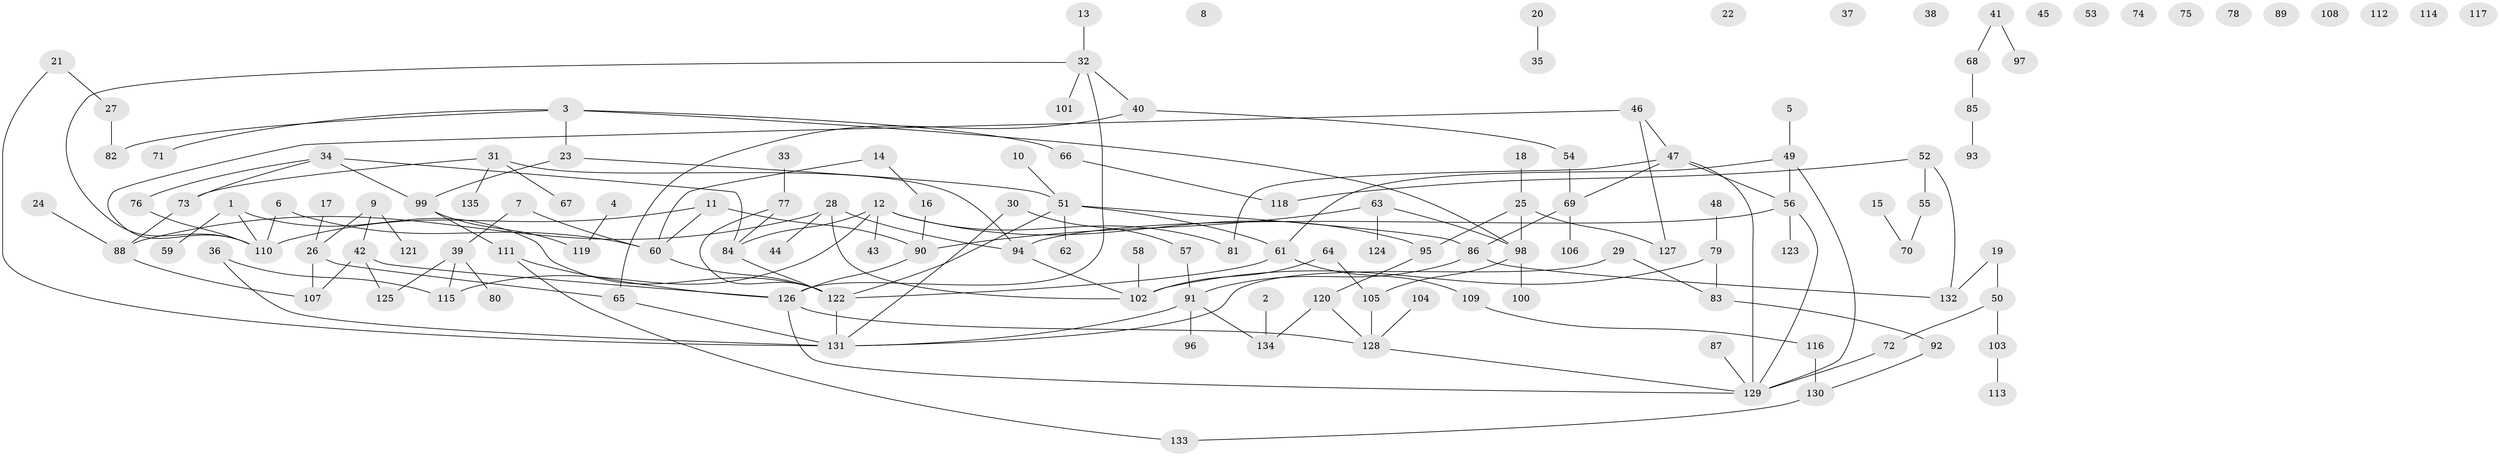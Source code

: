 // Generated by graph-tools (version 1.1) at 2025/33/03/09/25 02:33:51]
// undirected, 135 vertices, 160 edges
graph export_dot {
graph [start="1"]
  node [color=gray90,style=filled];
  1;
  2;
  3;
  4;
  5;
  6;
  7;
  8;
  9;
  10;
  11;
  12;
  13;
  14;
  15;
  16;
  17;
  18;
  19;
  20;
  21;
  22;
  23;
  24;
  25;
  26;
  27;
  28;
  29;
  30;
  31;
  32;
  33;
  34;
  35;
  36;
  37;
  38;
  39;
  40;
  41;
  42;
  43;
  44;
  45;
  46;
  47;
  48;
  49;
  50;
  51;
  52;
  53;
  54;
  55;
  56;
  57;
  58;
  59;
  60;
  61;
  62;
  63;
  64;
  65;
  66;
  67;
  68;
  69;
  70;
  71;
  72;
  73;
  74;
  75;
  76;
  77;
  78;
  79;
  80;
  81;
  82;
  83;
  84;
  85;
  86;
  87;
  88;
  89;
  90;
  91;
  92;
  93;
  94;
  95;
  96;
  97;
  98;
  99;
  100;
  101;
  102;
  103;
  104;
  105;
  106;
  107;
  108;
  109;
  110;
  111;
  112;
  113;
  114;
  115;
  116;
  117;
  118;
  119;
  120;
  121;
  122;
  123;
  124;
  125;
  126;
  127;
  128;
  129;
  130;
  131;
  132;
  133;
  134;
  135;
  1 -- 59;
  1 -- 110;
  1 -- 122;
  2 -- 134;
  3 -- 23;
  3 -- 66;
  3 -- 71;
  3 -- 82;
  3 -- 98;
  4 -- 119;
  5 -- 49;
  6 -- 60;
  6 -- 110;
  7 -- 39;
  7 -- 60;
  9 -- 26;
  9 -- 42;
  9 -- 121;
  10 -- 51;
  11 -- 60;
  11 -- 90;
  11 -- 110;
  12 -- 43;
  12 -- 81;
  12 -- 84;
  12 -- 95;
  12 -- 115;
  13 -- 32;
  14 -- 16;
  14 -- 60;
  15 -- 70;
  16 -- 90;
  17 -- 26;
  18 -- 25;
  19 -- 50;
  19 -- 132;
  20 -- 35;
  21 -- 27;
  21 -- 131;
  23 -- 51;
  23 -- 99;
  24 -- 88;
  25 -- 95;
  25 -- 98;
  25 -- 127;
  26 -- 65;
  26 -- 107;
  27 -- 82;
  28 -- 44;
  28 -- 88;
  28 -- 94;
  28 -- 102;
  29 -- 83;
  29 -- 131;
  30 -- 57;
  30 -- 131;
  31 -- 67;
  31 -- 73;
  31 -- 94;
  31 -- 135;
  32 -- 40;
  32 -- 101;
  32 -- 110;
  32 -- 126;
  33 -- 77;
  34 -- 73;
  34 -- 76;
  34 -- 84;
  34 -- 99;
  36 -- 115;
  36 -- 131;
  39 -- 80;
  39 -- 115;
  39 -- 125;
  40 -- 54;
  40 -- 65;
  41 -- 68;
  41 -- 97;
  42 -- 107;
  42 -- 125;
  42 -- 126;
  46 -- 47;
  46 -- 110;
  46 -- 127;
  47 -- 56;
  47 -- 69;
  47 -- 81;
  47 -- 129;
  48 -- 79;
  49 -- 56;
  49 -- 61;
  49 -- 129;
  50 -- 72;
  50 -- 103;
  51 -- 61;
  51 -- 62;
  51 -- 86;
  51 -- 122;
  52 -- 55;
  52 -- 118;
  52 -- 132;
  54 -- 69;
  55 -- 70;
  56 -- 94;
  56 -- 123;
  56 -- 129;
  57 -- 91;
  58 -- 102;
  60 -- 122;
  61 -- 109;
  61 -- 122;
  63 -- 90;
  63 -- 98;
  63 -- 124;
  64 -- 102;
  64 -- 105;
  65 -- 131;
  66 -- 118;
  68 -- 85;
  69 -- 86;
  69 -- 106;
  72 -- 129;
  73 -- 88;
  76 -- 110;
  77 -- 84;
  77 -- 122;
  79 -- 83;
  79 -- 102;
  83 -- 92;
  84 -- 122;
  85 -- 93;
  86 -- 91;
  86 -- 132;
  87 -- 129;
  88 -- 107;
  90 -- 126;
  91 -- 96;
  91 -- 131;
  91 -- 134;
  92 -- 130;
  94 -- 102;
  95 -- 120;
  98 -- 100;
  98 -- 105;
  99 -- 111;
  99 -- 119;
  103 -- 113;
  104 -- 128;
  105 -- 128;
  109 -- 116;
  111 -- 126;
  111 -- 133;
  116 -- 130;
  120 -- 128;
  120 -- 134;
  122 -- 131;
  126 -- 128;
  126 -- 129;
  128 -- 129;
  130 -- 133;
}
